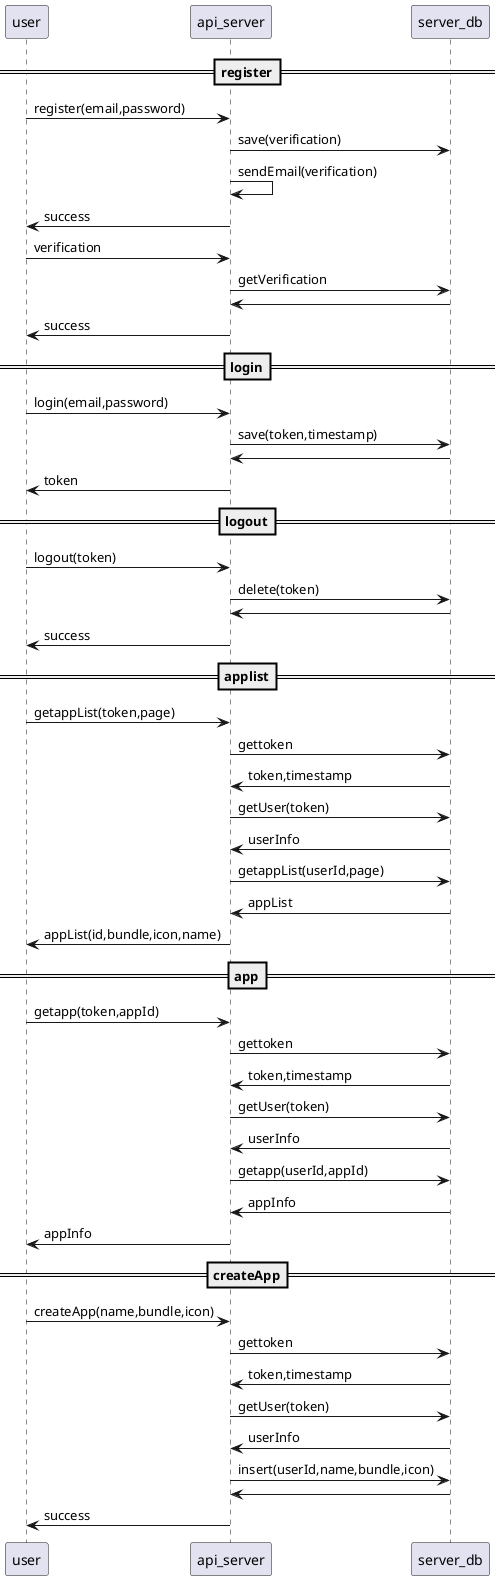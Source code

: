 @startuml
==register==
"user" as u -> "api_server" as a: register(email,password)
a-> "server_db" as db :save(verification)
a -> a:sendEmail(verification)
u <- a : success

u -> a : verification
a -> db: getVerification
a <- db
u <- a : success

==login==
u -> a : login(email,password)
a -> db : save(token,timestamp)
a <- db :
u <- a : token

==logout==

u -> a : logout(token)
a -> db : delete(token)
a <- db
u <- a : success

==applist==
u -> a : getappList(token,page)

a -> db: gettoken
a <- db: token,timestamp
a -> db: getUser(token)
a <- db: userInfo

a -> db: getappList(userId,page)
a <- db: appList
u <- a : appList(id,bundle,icon,name)

==app==
u -> a : getapp(token,appId)

a -> db: gettoken
a <- db: token,timestamp
a -> db: getUser(token)
a <- db: userInfo

a -> db : getapp(userId,appId)
a <- db : appInfo
u <- a : appInfo

==createApp==

u -> a : createApp(name,bundle,icon)

a -> db : gettoken
a <- db : token,timestamp
a -> db : getUser(token)
a <- db : userInfo

a -> db : insert(userId,name,bundle,icon)
a <- db

u <- a : success

@enduml
